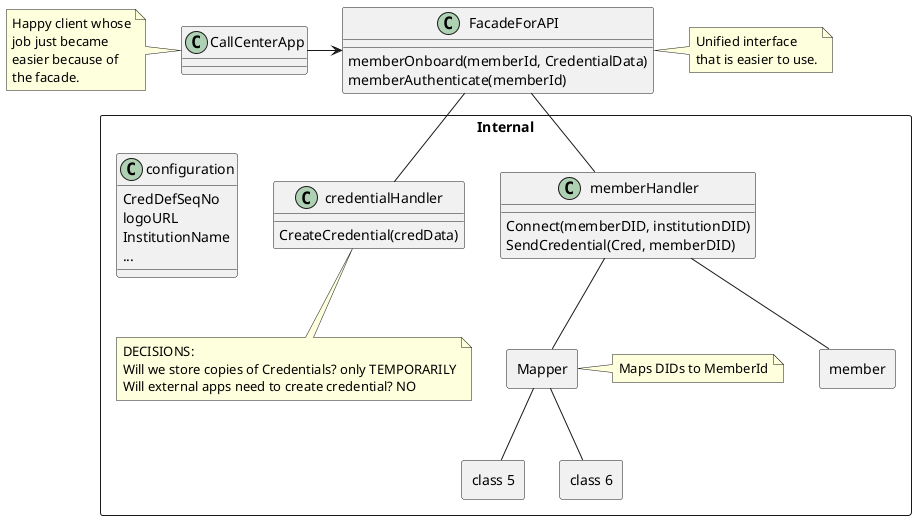 @startuml
class CallCenterApp
class FacadeForAPI {
  {method} memberOnboard(memberId, CredentialData)
  {method} memberAuthenticate(memberId)
}

CallCenterApp -> FacadeForAPI

package "Internal" <<rectangle>> {

  FacadeForAPI -- "memberHandler"
  FacadeForAPI -- "credentialHandler"

  class memberHandler {
    {method} Connect(memberDID, institutionDID)
    {method} SendCredential(Cred, memberDID)
  }

  class "credentialHandler" {
    {method} CreateCredential(credData)

  }

  class "configuration" {
    {field} CredDefSeqNo
    {field} logoURL
    {field} InstitutionName
    {field} ...

  }

  package "member" <<rectangle>> {
  }

  package "Mapper" <<rectangle>> {
  }

  'package "class 4" <<rectangle>> {
  '}

  package "class 5" <<rectangle>> {
  }

  package "class 6" <<rectangle>> {
  }

  "memberHandler" -- "member"
  "memberHandler" -- "Mapper"
  '"member" -- "class 4"
  "Mapper" -- "class 5"
  "Mapper" -- "class 6"
  ' "class 4" -- "class 5"
  ' "class 4" -- "class 6"
  note right of Mapper
    Maps DIDs to MemberId
  end note


  note bottom of credentialHandler
   DECISIONS:
   Will we store copies of Credentials? only TEMPORARILY
   Will external apps need to create credential? NO
  end note
}


note left of CallCenterApp
  Happy client whose
  job just became
  easier because of
  the facade.
end note

note right of FacadeForAPI
Unified interface
that is easier to use.
end note



@enduml